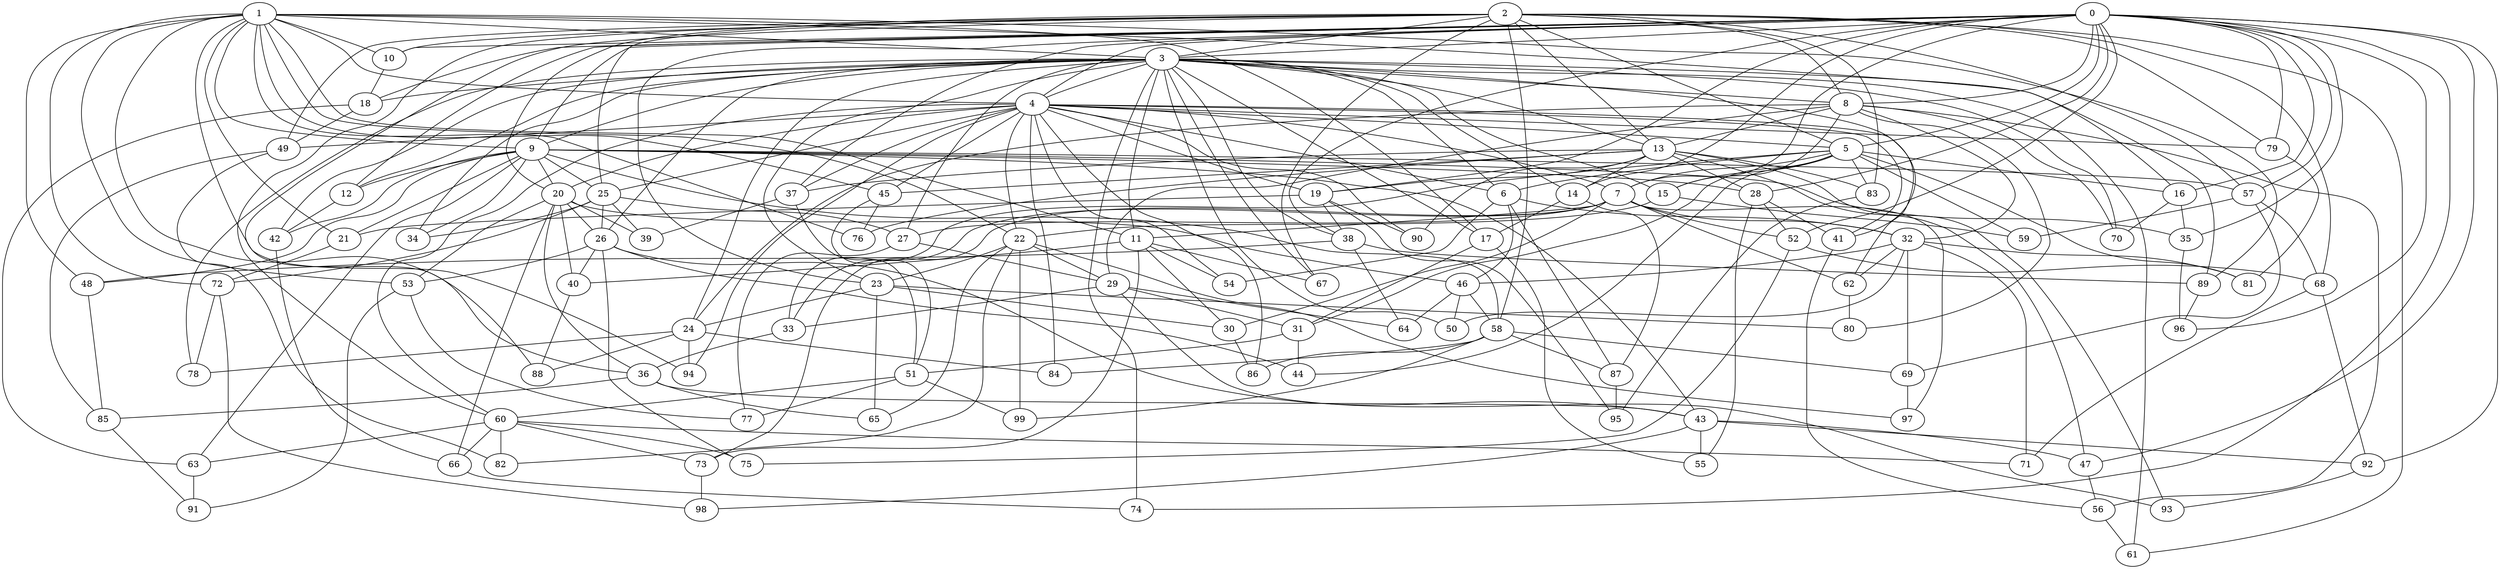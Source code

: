 strict graph "barabasi_albert_graph(100,3)" {
0;
1;
2;
3;
4;
5;
6;
7;
8;
9;
10;
11;
12;
13;
14;
15;
16;
17;
18;
19;
20;
21;
22;
23;
24;
25;
26;
27;
28;
29;
30;
31;
32;
33;
34;
35;
36;
37;
38;
39;
40;
41;
42;
43;
44;
45;
46;
47;
48;
49;
50;
51;
52;
53;
54;
55;
56;
57;
58;
59;
60;
61;
62;
63;
64;
65;
66;
67;
68;
69;
70;
71;
72;
73;
74;
75;
76;
77;
78;
79;
80;
81;
82;
83;
84;
85;
86;
87;
88;
89;
90;
91;
92;
93;
94;
95;
96;
97;
98;
99;
0 -- 3  [is_available=True, prob="1.0"];
0 -- 4  [is_available=True, prob="1.0"];
0 -- 5  [is_available=True, prob="0.125393090328"];
0 -- 7  [is_available=True, prob="0.133723254934"];
0 -- 8  [is_available=True, prob="0.0897768174668"];
0 -- 9  [is_available=True, prob="0.521016534043"];
0 -- 10  [is_available=True, prob="0.471510525958"];
0 -- 12  [is_available=True, prob="1.0"];
0 -- 14  [is_available=True, prob="1.0"];
0 -- 16  [is_available=True, prob="0.587891285011"];
0 -- 18  [is_available=True, prob="0.156716689979"];
0 -- 19  [is_available=True, prob="0.834077759664"];
0 -- 23  [is_available=True, prob="1.0"];
0 -- 28  [is_available=True, prob="0.885474379195"];
0 -- 35  [is_available=True, prob="0.757906992936"];
0 -- 37  [is_available=True, prob="0.939755500533"];
0 -- 38  [is_available=True, prob="1.0"];
0 -- 47  [is_available=True, prob="0.348259213872"];
0 -- 52  [is_available=True, prob="0.871472304184"];
0 -- 57  [is_available=True, prob="0.988636293329"];
0 -- 74  [is_available=True, prob="0.121345217052"];
0 -- 79  [is_available=True, prob="0.972366265705"];
0 -- 92  [is_available=True, prob="0.384754066832"];
0 -- 96  [is_available=True, prob="0.143150938887"];
1 -- 48  [is_available=True, prob="1.0"];
1 -- 3  [is_available=True, prob="0.217945047467"];
1 -- 4  [is_available=True, prob="1.0"];
1 -- 72  [is_available=True, prob="0.968792745658"];
1 -- 9  [is_available=True, prob="0.872928900135"];
1 -- 10  [is_available=True, prob="0.67193949849"];
1 -- 11  [is_available=True, prob="0.794090153055"];
1 -- 76  [is_available=True, prob="0.0107305357511"];
1 -- 45  [is_available=True, prob="0.919954213819"];
1 -- 16  [is_available=True, prob="0.242830067845"];
1 -- 17  [is_available=True, prob="0.358289099122"];
1 -- 21  [is_available=True, prob="1.0"];
1 -- 22  [is_available=True, prob="1.0"];
1 -- 89  [is_available=True, prob="0.601309044776"];
1 -- 36  [is_available=True, prob="0.508959474545"];
1 -- 94  [is_available=True, prob="0.931660811261"];
1 -- 53  [is_available=True, prob="0.00598405631801"];
2 -- 83  [is_available=True, prob="0.351773501729"];
2 -- 3  [is_available=True, prob="1.0"];
2 -- 68  [is_available=True, prob="0.28135850349"];
2 -- 5  [is_available=True, prob="0.0983297409612"];
2 -- 8  [is_available=True, prob="1.0"];
2 -- 10  [is_available=True, prob="1.0"];
2 -- 13  [is_available=True, prob="0.261948626121"];
2 -- 79  [is_available=True, prob="0.198320503749"];
2 -- 49  [is_available=True, prob="0.473358712113"];
2 -- 67  [is_available=True, prob="0.835221053719"];
2 -- 20  [is_available=True, prob="0.460442470215"];
2 -- 57  [is_available=True, prob="0.979038579619"];
2 -- 88  [is_available=True, prob="1.0"];
2 -- 25  [is_available=True, prob="0.0120984127453"];
2 -- 58  [is_available=True, prob="0.194503984883"];
2 -- 60  [is_available=True, prob="0.806850888109"];
2 -- 61  [is_available=True, prob="0.281140635343"];
3 -- 4  [is_available=True, prob="0.984256361253"];
3 -- 6  [is_available=True, prob="0.484078097666"];
3 -- 8  [is_available=True, prob="0.501492471833"];
3 -- 9  [is_available=True, prob="0.382008551727"];
3 -- 11  [is_available=True, prob="0.723082679965"];
3 -- 12  [is_available=True, prob="0.252006614125"];
3 -- 13  [is_available=True, prob="0.14914746006"];
3 -- 14  [is_available=True, prob="1.0"];
3 -- 15  [is_available=True, prob="0.280196292536"];
3 -- 17  [is_available=True, prob="0.146786376594"];
3 -- 18  [is_available=True, prob="1.0"];
3 -- 23  [is_available=True, prob="0.827063506137"];
3 -- 24  [is_available=True, prob="0.0483678961964"];
3 -- 26  [is_available=True, prob="1.0"];
3 -- 27  [is_available=True, prob="0.326751023157"];
3 -- 34  [is_available=True, prob="0.103881032421"];
3 -- 38  [is_available=True, prob="0.251665233266"];
3 -- 41  [is_available=True, prob="1.0"];
3 -- 42  [is_available=True, prob="0.733604981747"];
3 -- 50  [is_available=True, prob="0.155868562299"];
3 -- 61  [is_available=True, prob="1.0"];
3 -- 67  [is_available=True, prob="0.232231040356"];
3 -- 70  [is_available=True, prob="0.0334648035125"];
3 -- 74  [is_available=True, prob="0.721170946649"];
3 -- 78  [is_available=True, prob="0.794434166929"];
3 -- 89  [is_available=True, prob="0.685513907552"];
4 -- 5  [is_available=True, prob="0.558418553953"];
4 -- 6  [is_available=True, prob="0.457508887548"];
4 -- 7  [is_available=True, prob="1.0"];
4 -- 19  [is_available=True, prob="0.413601742295"];
4 -- 20  [is_available=True, prob="0.681712311677"];
4 -- 22  [is_available=True, prob="1.0"];
4 -- 25  [is_available=True, prob="0.33022361244"];
4 -- 37  [is_available=True, prob="1.0"];
4 -- 41  [is_available=True, prob="0.531505054759"];
4 -- 45  [is_available=True, prob="0.269058379875"];
4 -- 49  [is_available=True, prob="0.010920517095"];
4 -- 54  [is_available=True, prob="0.697620695137"];
4 -- 60  [is_available=True, prob="0.768025893611"];
4 -- 62  [is_available=True, prob="0.712589375908"];
4 -- 79  [is_available=True, prob="0.760272040648"];
4 -- 84  [is_available=True, prob="0.0168815591435"];
4 -- 86  [is_available=True, prob="1.0"];
4 -- 90  [is_available=True, prob="1.0"];
4 -- 94  [is_available=True, prob="0.969319906719"];
5 -- 33  [is_available=True, prob="1.0"];
5 -- 6  [is_available=True, prob="1.0"];
5 -- 7  [is_available=True, prob="0.733826470532"];
5 -- 44  [is_available=True, prob="0.173919799741"];
5 -- 15  [is_available=True, prob="0.373040896962"];
5 -- 16  [is_available=True, prob="0.870058039333"];
5 -- 81  [is_available=True, prob="0.773400488273"];
5 -- 83  [is_available=True, prob="0.956046590562"];
5 -- 59  [is_available=True, prob="0.855017400391"];
5 -- 31  [is_available=True, prob="0.30044928641"];
6 -- 32  [is_available=True, prob="0.793601012459"];
6 -- 46  [is_available=True, prob="0.318308553815"];
6 -- 54  [is_available=True, prob="0.890949643319"];
6 -- 87  [is_available=True, prob="0.18901188098"];
7 -- 32  [is_available=True, prob="0.39219614571"];
7 -- 33  [is_available=True, prob="0.205682717303"];
7 -- 73  [is_available=True, prob="0.32005893143"];
7 -- 97  [is_available=True, prob="1.0"];
7 -- 11  [is_available=True, prob="0.0319272738754"];
7 -- 52  [is_available=True, prob="0.796900844028"];
7 -- 62  [is_available=True, prob="1.0"];
7 -- 27  [is_available=True, prob="0.284404035463"];
7 -- 30  [is_available=True, prob="0.35411107194"];
8 -- 32  [is_available=True, prob="0.676719523027"];
8 -- 70  [is_available=True, prob="0.646846453733"];
8 -- 13  [is_available=True, prob="0.689464091441"];
8 -- 15  [is_available=True, prob="0.0940482099972"];
8 -- 80  [is_available=True, prob="0.742470201906"];
8 -- 56  [is_available=True, prob="0.860811957245"];
8 -- 24  [is_available=True, prob="0.193436750622"];
8 -- 29  [is_available=True, prob="0.74273743618"];
9 -- 34  [is_available=True, prob="1.0"];
9 -- 42  [is_available=True, prob="0.695976011754"];
9 -- 43  [is_available=True, prob="0.520373753325"];
9 -- 12  [is_available=True, prob="0.959426649542"];
9 -- 48  [is_available=True, prob="1.0"];
9 -- 35  [is_available=True, prob="1.0"];
9 -- 20  [is_available=True, prob="1.0"];
9 -- 21  [is_available=True, prob="1.0"];
9 -- 57  [is_available=True, prob="1.0"];
9 -- 25  [is_available=True, prob="0.128766373522"];
9 -- 58  [is_available=True, prob="1.0"];
9 -- 28  [is_available=True, prob="0.904498293314"];
9 -- 63  [is_available=True, prob="1.0"];
10 -- 18  [is_available=True, prob="0.956122658674"];
11 -- 40  [is_available=True, prob="0.299181308807"];
11 -- 73  [is_available=True, prob="0.445644078615"];
11 -- 67  [is_available=True, prob="0.690476932304"];
11 -- 54  [is_available=True, prob="0.66854632551"];
11 -- 30  [is_available=True, prob="0.538604504206"];
12 -- 42  [is_available=True, prob="0.346362469438"];
13 -- 37  [is_available=True, prob="0.696802699282"];
13 -- 83  [is_available=True, prob="0.166175502517"];
13 -- 76  [is_available=True, prob="1.0"];
13 -- 45  [is_available=True, prob="1.0"];
13 -- 14  [is_available=True, prob="1.0"];
13 -- 47  [is_available=True, prob="0.324336432588"];
13 -- 19  [is_available=True, prob="0.715648319111"];
13 -- 90  [is_available=True, prob="1.0"];
13 -- 28  [is_available=True, prob="0.965274639838"];
13 -- 93  [is_available=True, prob="0.193481457119"];
14 -- 17  [is_available=True, prob="0.884444961918"];
14 -- 87  [is_available=True, prob="1.0"];
15 -- 59  [is_available=True, prob="1.0"];
15 -- 22  [is_available=True, prob="0.215102275549"];
16 -- 35  [is_available=True, prob="1.0"];
16 -- 70  [is_available=True, prob="0.479500316414"];
17 -- 55  [is_available=True, prob="1.0"];
17 -- 31  [is_available=True, prob="0.254980427384"];
18 -- 49  [is_available=True, prob="0.991134300742"];
18 -- 63  [is_available=True, prob="0.432649188826"];
19 -- 38  [is_available=True, prob="0.211439227681"];
19 -- 21  [is_available=True, prob="0.484443103135"];
19 -- 90  [is_available=True, prob="0.0113535153657"];
19 -- 95  [is_available=True, prob="0.578643403541"];
20 -- 39  [is_available=True, prob="0.138991708679"];
20 -- 40  [is_available=True, prob="0.708097084687"];
20 -- 66  [is_available=True, prob="0.469263468536"];
20 -- 46  [is_available=True, prob="0.694902398919"];
20 -- 53  [is_available=True, prob="0.0450947717852"];
20 -- 36  [is_available=True, prob="0.0822311175728"];
20 -- 26  [is_available=True, prob="0.369406339856"];
21 -- 72  [is_available=True, prob="0.6904203692"];
22 -- 99  [is_available=True, prob="0.894460051322"];
22 -- 65  [is_available=True, prob="0.729773018595"];
22 -- 82  [is_available=True, prob="0.496142293168"];
22 -- 97  [is_available=True, prob="0.0649870367158"];
22 -- 23  [is_available=True, prob="0.273649239524"];
22 -- 29  [is_available=True, prob="0.875783710095"];
23 -- 65  [is_available=True, prob="0.422444093893"];
23 -- 80  [is_available=True, prob="0.101188535685"];
23 -- 24  [is_available=True, prob="0.917250610416"];
23 -- 30  [is_available=True, prob="0.823932728074"];
24 -- 78  [is_available=True, prob="0.483217823599"];
24 -- 84  [is_available=True, prob="0.0292321031817"];
24 -- 88  [is_available=True, prob="0.176692794925"];
24 -- 94  [is_available=True, prob="0.0469884620011"];
25 -- 34  [is_available=True, prob="0.281885217468"];
25 -- 39  [is_available=True, prob="0.966166991732"];
25 -- 72  [is_available=True, prob="0.871744492916"];
25 -- 26  [is_available=True, prob="0.337806466361"];
25 -- 27  [is_available=True, prob="0.807793271526"];
26 -- 40  [is_available=True, prob="1.0"];
26 -- 43  [is_available=True, prob="0.215974817401"];
26 -- 44  [is_available=True, prob="0.0803796732572"];
26 -- 75  [is_available=True, prob="0.821348958639"];
26 -- 53  [is_available=True, prob="1.0"];
27 -- 29  [is_available=True, prob="0.553478815094"];
27 -- 77  [is_available=True, prob="0.40261763289"];
28 -- 52  [is_available=True, prob="0.364045525862"];
28 -- 41  [is_available=True, prob="0.0561196809232"];
28 -- 55  [is_available=True, prob="0.877322826705"];
29 -- 64  [is_available=True, prob="0.294201402116"];
29 -- 33  [is_available=True, prob="0.583985003234"];
29 -- 93  [is_available=True, prob="0.476745051822"];
29 -- 31  [is_available=True, prob="0.998884304981"];
30 -- 86  [is_available=True, prob="0.061879186034"];
31 -- 51  [is_available=True, prob="1.0"];
31 -- 44  [is_available=True, prob="0.910285710205"];
32 -- 69  [is_available=True, prob="1.0"];
32 -- 71  [is_available=True, prob="1.0"];
32 -- 46  [is_available=True, prob="0.0968837953254"];
32 -- 81  [is_available=True, prob="0.638768867058"];
32 -- 50  [is_available=True, prob="0.102653794093"];
32 -- 62  [is_available=True, prob="0.39127044423"];
33 -- 36  [is_available=True, prob="1.0"];
35 -- 96  [is_available=True, prob="0.0145918200375"];
36 -- 65  [is_available=True, prob="0.274593523995"];
36 -- 43  [is_available=True, prob="0.999732418385"];
36 -- 85  [is_available=True, prob="0.563372685445"];
37 -- 51  [is_available=True, prob="0.56627923609"];
37 -- 39  [is_available=True, prob="0.79575877773"];
38 -- 64  [is_available=True, prob="0.191431546499"];
38 -- 48  [is_available=True, prob="1.0"];
38 -- 89  [is_available=True, prob="1.0"];
40 -- 88  [is_available=True, prob="0.631297632666"];
41 -- 56  [is_available=True, prob="1.0"];
42 -- 66  [is_available=True, prob="0.390507868513"];
43 -- 98  [is_available=True, prob="0.187181246647"];
43 -- 47  [is_available=True, prob="0.970655393654"];
43 -- 55  [is_available=True, prob="0.605112784669"];
43 -- 92  [is_available=True, prob="1.0"];
45 -- 76  [is_available=True, prob="1.0"];
45 -- 51  [is_available=True, prob="0.836684879076"];
46 -- 64  [is_available=True, prob="0.592772173872"];
46 -- 50  [is_available=True, prob="0.679404184333"];
46 -- 58  [is_available=True, prob="0.367166569566"];
47 -- 56  [is_available=True, prob="0.331857567138"];
48 -- 85  [is_available=True, prob="0.626523108737"];
49 -- 82  [is_available=True, prob="1.0"];
49 -- 85  [is_available=True, prob="0.436192743351"];
51 -- 99  [is_available=True, prob="1.0"];
51 -- 77  [is_available=True, prob="1.0"];
51 -- 60  [is_available=True, prob="0.141102697734"];
52 -- 68  [is_available=True, prob="1.0"];
52 -- 75  [is_available=True, prob="0.360484528157"];
53 -- 91  [is_available=True, prob="0.128864631775"];
53 -- 77  [is_available=True, prob="0.191122842139"];
56 -- 61  [is_available=True, prob="1.0"];
57 -- 68  [is_available=True, prob="0.842900073485"];
57 -- 69  [is_available=True, prob="0.430324145393"];
57 -- 59  [is_available=True, prob="0.312002852713"];
58 -- 99  [is_available=True, prob="0.356010875754"];
58 -- 69  [is_available=True, prob="0.171507542981"];
58 -- 84  [is_available=True, prob="0.297793356686"];
58 -- 86  [is_available=True, prob="1.0"];
58 -- 87  [is_available=True, prob="0.974371581518"];
60 -- 71  [is_available=True, prob="0.0391755110966"];
60 -- 73  [is_available=True, prob="0.250341282206"];
60 -- 75  [is_available=True, prob="0.568544119729"];
60 -- 66  [is_available=True, prob="0.534847717788"];
60 -- 82  [is_available=True, prob="1.0"];
60 -- 63  [is_available=True, prob="0.501097177223"];
62 -- 80  [is_available=True, prob="0.358501596067"];
63 -- 91  [is_available=True, prob="0.41127565095"];
66 -- 74  [is_available=True, prob="0.901287425616"];
68 -- 92  [is_available=True, prob="0.174843181838"];
68 -- 71  [is_available=True, prob="0.550607400443"];
69 -- 97  [is_available=True, prob="0.123359654707"];
72 -- 98  [is_available=True, prob="1.0"];
72 -- 78  [is_available=True, prob="0.582438178017"];
73 -- 98  [is_available=True, prob="0.540009087395"];
79 -- 81  [is_available=True, prob="1.0"];
83 -- 95  [is_available=True, prob="1.0"];
85 -- 91  [is_available=True, prob="1.0"];
87 -- 95  [is_available=True, prob="1.0"];
89 -- 96  [is_available=True, prob="1.0"];
92 -- 93  [is_available=True, prob="0.0896481388136"];
}
